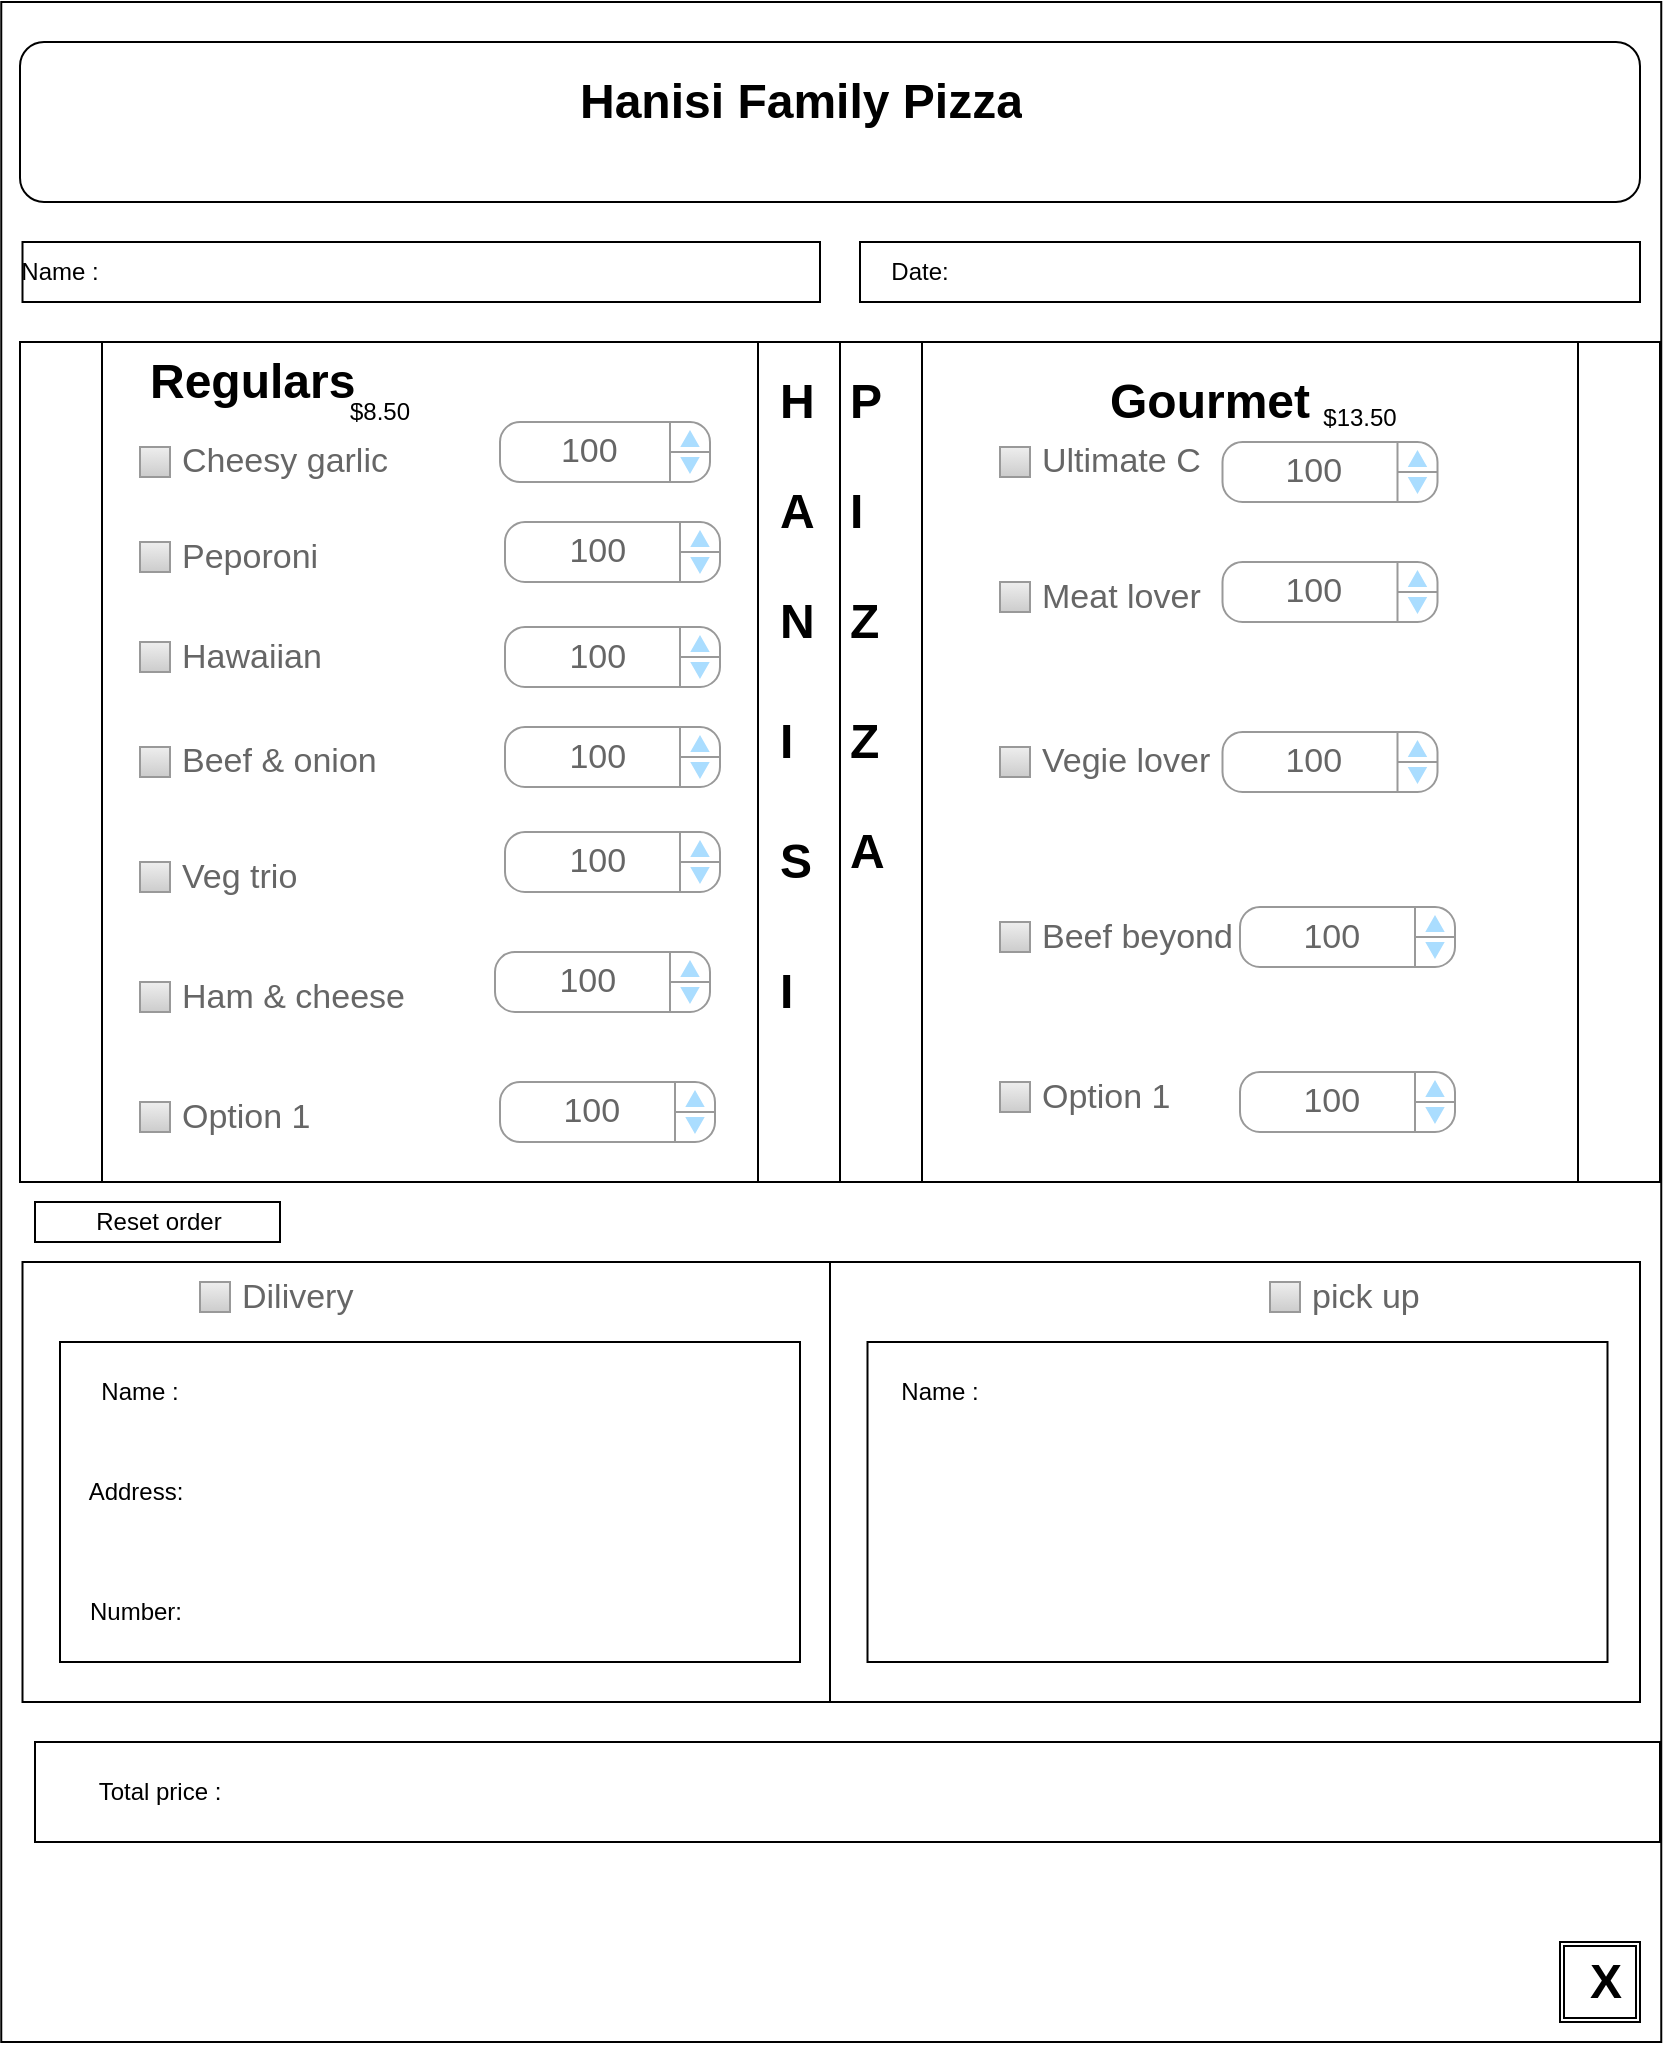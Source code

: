 <mxfile>
    <diagram id="XfKvXSrGuPbsZSvMk08T" name="Page-1">
        <mxGraphModel dx="1029" dy="790" grid="1" gridSize="10" guides="1" tooltips="1" connect="1" arrows="1" fold="1" page="1" pageScale="1" pageWidth="850" pageHeight="1100" math="0" shadow="0">
            <root>
                <mxCell id="0"/>
                <mxCell id="1" parent="0"/>
                <mxCell id="WpGIlW7YworDzZ3B_tJo-1" value="" style="rounded=0;whiteSpace=wrap;html=1;" parent="1" vertex="1">
                    <mxGeometry x="10.63" y="40" width="830" height="1020" as="geometry"/>
                </mxCell>
                <mxCell id="WpGIlW7YworDzZ3B_tJo-2" value="Text" style="text;html=1;strokeColor=none;fillColor=none;align=center;verticalAlign=middle;whiteSpace=wrap;rounded=0;" parent="1" vertex="1">
                    <mxGeometry x="425" y="90" width="60" height="30" as="geometry"/>
                </mxCell>
                <mxCell id="WpGIlW7YworDzZ3B_tJo-3" value="" style="rounded=1;whiteSpace=wrap;html=1;" parent="1" vertex="1">
                    <mxGeometry x="20" y="60" width="810" height="80" as="geometry"/>
                </mxCell>
                <mxCell id="WpGIlW7YworDzZ3B_tJo-6" value="" style="shape=process;whiteSpace=wrap;html=1;backgroundOutline=1;fillColor=none;" parent="1" vertex="1">
                    <mxGeometry x="20" y="210" width="410" height="420" as="geometry"/>
                </mxCell>
                <mxCell id="WpGIlW7YworDzZ3B_tJo-8" value="" style="shape=process;whiteSpace=wrap;html=1;backgroundOutline=1;fillColor=none;" parent="1" vertex="1">
                    <mxGeometry x="430" y="210" width="410" height="420" as="geometry"/>
                </mxCell>
                <mxCell id="WpGIlW7YworDzZ3B_tJo-9" value="&lt;h1&gt;Regulars&lt;/h1&gt;" style="text;html=1;strokeColor=none;fillColor=none;spacing=5;spacingTop=-20;whiteSpace=wrap;overflow=hidden;rounded=0;" parent="1" vertex="1">
                    <mxGeometry x="80" y="210" width="190" height="120" as="geometry"/>
                </mxCell>
                <mxCell id="WpGIlW7YworDzZ3B_tJo-10" value="&lt;h1&gt;Gourmet&lt;/h1&gt;" style="text;html=1;strokeColor=none;fillColor=none;spacing=5;spacingTop=-20;whiteSpace=wrap;overflow=hidden;rounded=0;" parent="1" vertex="1">
                    <mxGeometry x="560" y="220" width="190" height="120" as="geometry"/>
                </mxCell>
                <mxCell id="7dJD7rlDST1a0QAOqSrc-9" value="Cheesy garlic" style="strokeWidth=1;shadow=0;dashed=0;align=center;html=1;shape=mxgraph.mockup.forms.rrect;rSize=0;fillColor=#eeeeee;strokeColor=#999999;gradientColor=#cccccc;align=left;spacingLeft=4;fontSize=17;fontColor=#666666;labelPosition=right;" parent="1" vertex="1">
                    <mxGeometry x="80" y="262.5" width="15" height="15" as="geometry"/>
                </mxCell>
                <mxCell id="7dJD7rlDST1a0QAOqSrc-10" value="Peporoni" style="strokeWidth=1;shadow=0;dashed=0;align=center;html=1;shape=mxgraph.mockup.forms.rrect;rSize=0;fillColor=#eeeeee;strokeColor=#999999;gradientColor=#cccccc;align=left;spacingLeft=4;fontSize=17;fontColor=#666666;labelPosition=right;" parent="1" vertex="1">
                    <mxGeometry x="80" y="310" width="15" height="15" as="geometry"/>
                </mxCell>
                <mxCell id="7dJD7rlDST1a0QAOqSrc-11" value="Hawaiian" style="strokeWidth=1;shadow=0;dashed=0;align=center;html=1;shape=mxgraph.mockup.forms.rrect;rSize=0;fillColor=#eeeeee;strokeColor=#999999;gradientColor=#cccccc;align=left;spacingLeft=4;fontSize=17;fontColor=#666666;labelPosition=right;" parent="1" vertex="1">
                    <mxGeometry x="80" y="360" width="15" height="15" as="geometry"/>
                </mxCell>
                <mxCell id="7dJD7rlDST1a0QAOqSrc-13" value="Beef &amp;amp; onion" style="strokeWidth=1;shadow=0;dashed=0;align=center;html=1;shape=mxgraph.mockup.forms.rrect;rSize=0;fillColor=#eeeeee;strokeColor=#999999;gradientColor=#cccccc;align=left;spacingLeft=4;fontSize=17;fontColor=#666666;labelPosition=right;" parent="1" vertex="1">
                    <mxGeometry x="80" y="412.5" width="15" height="15" as="geometry"/>
                </mxCell>
                <mxCell id="7dJD7rlDST1a0QAOqSrc-15" value="Veg trio" style="strokeWidth=1;shadow=0;dashed=0;align=center;html=1;shape=mxgraph.mockup.forms.rrect;rSize=0;fillColor=#eeeeee;strokeColor=#999999;gradientColor=#cccccc;align=left;spacingLeft=4;fontSize=17;fontColor=#666666;labelPosition=right;" parent="1" vertex="1">
                    <mxGeometry x="80" y="470" width="15" height="15" as="geometry"/>
                </mxCell>
                <mxCell id="7dJD7rlDST1a0QAOqSrc-16" value="Ham &amp;amp; cheese" style="strokeWidth=1;shadow=0;dashed=0;align=center;html=1;shape=mxgraph.mockup.forms.rrect;rSize=0;fillColor=#eeeeee;strokeColor=#999999;gradientColor=#cccccc;align=left;spacingLeft=4;fontSize=17;fontColor=#666666;labelPosition=right;" parent="1" vertex="1">
                    <mxGeometry x="80" y="530" width="15" height="15" as="geometry"/>
                </mxCell>
                <mxCell id="7dJD7rlDST1a0QAOqSrc-19" value="Option 1" style="strokeWidth=1;shadow=0;dashed=0;align=center;html=1;shape=mxgraph.mockup.forms.rrect;rSize=0;fillColor=#eeeeee;strokeColor=#999999;gradientColor=#cccccc;align=left;spacingLeft=4;fontSize=17;fontColor=#666666;labelPosition=right;" parent="1" vertex="1">
                    <mxGeometry x="80" y="590" width="15" height="15" as="geometry"/>
                </mxCell>
                <mxCell id="7dJD7rlDST1a0QAOqSrc-23" value="Ultimate C" style="strokeWidth=1;shadow=0;dashed=0;align=center;html=1;shape=mxgraph.mockup.forms.rrect;rSize=0;fillColor=#eeeeee;strokeColor=#999999;gradientColor=#cccccc;align=left;spacingLeft=4;fontSize=17;fontColor=#666666;labelPosition=right;" parent="1" vertex="1">
                    <mxGeometry x="510" y="262.5" width="15" height="15" as="geometry"/>
                </mxCell>
                <mxCell id="7dJD7rlDST1a0QAOqSrc-24" value="Meat lover" style="strokeWidth=1;shadow=0;dashed=0;align=center;html=1;shape=mxgraph.mockup.forms.rrect;rSize=0;fillColor=#eeeeee;strokeColor=#999999;gradientColor=#cccccc;align=left;spacingLeft=4;fontSize=17;fontColor=#666666;labelPosition=right;" parent="1" vertex="1">
                    <mxGeometry x="510" y="330" width="15" height="15" as="geometry"/>
                </mxCell>
                <mxCell id="7dJD7rlDST1a0QAOqSrc-25" value="Vegie lover" style="strokeWidth=1;shadow=0;dashed=0;align=center;html=1;shape=mxgraph.mockup.forms.rrect;rSize=0;fillColor=#eeeeee;strokeColor=#999999;gradientColor=#cccccc;align=left;spacingLeft=4;fontSize=17;fontColor=#666666;labelPosition=right;" parent="1" vertex="1">
                    <mxGeometry x="510" y="412.5" width="15" height="15" as="geometry"/>
                </mxCell>
                <mxCell id="7dJD7rlDST1a0QAOqSrc-27" value="Beef beyond" style="strokeWidth=1;shadow=0;dashed=0;align=center;html=1;shape=mxgraph.mockup.forms.rrect;rSize=0;fillColor=#eeeeee;strokeColor=#999999;gradientColor=#cccccc;align=left;spacingLeft=4;fontSize=17;fontColor=#666666;labelPosition=right;" parent="1" vertex="1">
                    <mxGeometry x="510" y="500" width="15" height="15" as="geometry"/>
                </mxCell>
                <mxCell id="7dJD7rlDST1a0QAOqSrc-28" value="Option 1" style="strokeWidth=1;shadow=0;dashed=0;align=center;html=1;shape=mxgraph.mockup.forms.rrect;rSize=0;fillColor=#eeeeee;strokeColor=#999999;gradientColor=#cccccc;align=left;spacingLeft=4;fontSize=17;fontColor=#666666;labelPosition=right;" parent="1" vertex="1">
                    <mxGeometry x="510" y="580" width="15" height="15" as="geometry"/>
                </mxCell>
                <mxCell id="7dJD7rlDST1a0QAOqSrc-29" value="" style="rounded=0;whiteSpace=wrap;html=1;" parent="1" vertex="1">
                    <mxGeometry x="21.25" y="160" width="398.75" height="30" as="geometry"/>
                </mxCell>
                <mxCell id="7dJD7rlDST1a0QAOqSrc-30" value="" style="rounded=0;whiteSpace=wrap;html=1;" parent="1" vertex="1">
                    <mxGeometry x="440" y="160" width="390" height="30" as="geometry"/>
                </mxCell>
                <mxCell id="7dJD7rlDST1a0QAOqSrc-31" value="Name :" style="text;html=1;strokeColor=none;fillColor=none;align=center;verticalAlign=middle;whiteSpace=wrap;rounded=0;" parent="1" vertex="1">
                    <mxGeometry x="10" y="160" width="60" height="30" as="geometry"/>
                </mxCell>
                <mxCell id="7dJD7rlDST1a0QAOqSrc-32" value="Date:" style="text;html=1;strokeColor=none;fillColor=none;align=center;verticalAlign=middle;whiteSpace=wrap;rounded=0;" parent="1" vertex="1">
                    <mxGeometry x="440" y="160" width="60" height="30" as="geometry"/>
                </mxCell>
                <mxCell id="7dJD7rlDST1a0QAOqSrc-33" value="&lt;h1&gt;Hanisi Family Pizza&lt;/h1&gt;" style="text;html=1;strokeColor=none;fillColor=none;spacing=5;spacingTop=-20;whiteSpace=wrap;overflow=hidden;rounded=0;" parent="1" vertex="1">
                    <mxGeometry x="295" y="70" width="320" height="120" as="geometry"/>
                </mxCell>
                <mxCell id="7dJD7rlDST1a0QAOqSrc-34" value="$8.50" style="text;html=1;strokeColor=none;fillColor=none;align=center;verticalAlign=middle;whiteSpace=wrap;rounded=0;" parent="1" vertex="1">
                    <mxGeometry x="170" y="230" width="60" height="30" as="geometry"/>
                </mxCell>
                <mxCell id="7dJD7rlDST1a0QAOqSrc-35" value="$13.50" style="text;html=1;strokeColor=none;fillColor=none;align=center;verticalAlign=middle;whiteSpace=wrap;rounded=0;" parent="1" vertex="1">
                    <mxGeometry x="660" y="232.5" width="60" height="30" as="geometry"/>
                </mxCell>
                <mxCell id="uv-yLWHNGkhDoDJ-95jm-3" value="&lt;h1&gt;H&lt;/h1&gt;" style="text;html=1;strokeColor=none;fillColor=none;spacing=5;spacingTop=-20;whiteSpace=wrap;overflow=hidden;rounded=0;" parent="1" vertex="1">
                    <mxGeometry x="395" y="220" width="30" height="120" as="geometry"/>
                </mxCell>
                <mxCell id="uv-yLWHNGkhDoDJ-95jm-4" value="&lt;h1&gt;A&lt;/h1&gt;" style="text;html=1;strokeColor=none;fillColor=none;spacing=5;spacingTop=-20;whiteSpace=wrap;overflow=hidden;rounded=0;" parent="1" vertex="1">
                    <mxGeometry x="395" y="275" width="30" height="120" as="geometry"/>
                </mxCell>
                <mxCell id="uv-yLWHNGkhDoDJ-95jm-5" value="&lt;h1&gt;N&lt;/h1&gt;" style="text;html=1;strokeColor=none;fillColor=none;spacing=5;spacingTop=-20;whiteSpace=wrap;overflow=hidden;rounded=0;" parent="1" vertex="1">
                    <mxGeometry x="395" y="330" width="30" height="120" as="geometry"/>
                </mxCell>
                <mxCell id="uv-yLWHNGkhDoDJ-95jm-6" value="&lt;h1&gt;I&lt;/h1&gt;" style="text;html=1;strokeColor=none;fillColor=none;spacing=5;spacingTop=-20;whiteSpace=wrap;overflow=hidden;rounded=0;" parent="1" vertex="1">
                    <mxGeometry x="395" y="390" width="30" height="120" as="geometry"/>
                </mxCell>
                <mxCell id="uv-yLWHNGkhDoDJ-95jm-7" value="&lt;h1&gt;S&lt;/h1&gt;" style="text;html=1;strokeColor=none;fillColor=none;spacing=5;spacingTop=-20;whiteSpace=wrap;overflow=hidden;rounded=0;" parent="1" vertex="1">
                    <mxGeometry x="395" y="450" width="30" height="120" as="geometry"/>
                </mxCell>
                <mxCell id="uv-yLWHNGkhDoDJ-95jm-8" value="&lt;h1&gt;I&lt;/h1&gt;" style="text;html=1;strokeColor=none;fillColor=none;spacing=5;spacingTop=-20;whiteSpace=wrap;overflow=hidden;rounded=0;" parent="1" vertex="1">
                    <mxGeometry x="395" y="515" width="30" height="120" as="geometry"/>
                </mxCell>
                <mxCell id="uv-yLWHNGkhDoDJ-95jm-9" value="&lt;h1&gt;P&lt;/h1&gt;" style="text;html=1;strokeColor=none;fillColor=none;spacing=5;spacingTop=-20;whiteSpace=wrap;overflow=hidden;rounded=0;" parent="1" vertex="1">
                    <mxGeometry x="430" y="220" width="30" height="120" as="geometry"/>
                </mxCell>
                <mxCell id="uv-yLWHNGkhDoDJ-95jm-10" value="&lt;h1&gt;I&lt;/h1&gt;" style="text;html=1;strokeColor=none;fillColor=none;spacing=5;spacingTop=-20;whiteSpace=wrap;overflow=hidden;rounded=0;" parent="1" vertex="1">
                    <mxGeometry x="430" y="275" width="30" height="120" as="geometry"/>
                </mxCell>
                <mxCell id="uv-yLWHNGkhDoDJ-95jm-11" value="&lt;h1&gt;Z&lt;/h1&gt;" style="text;html=1;strokeColor=none;fillColor=none;spacing=5;spacingTop=-20;whiteSpace=wrap;overflow=hidden;rounded=0;" parent="1" vertex="1">
                    <mxGeometry x="430" y="330" width="30" height="120" as="geometry"/>
                </mxCell>
                <mxCell id="uv-yLWHNGkhDoDJ-95jm-12" value="&lt;h1&gt;Z&lt;/h1&gt;" style="text;html=1;strokeColor=none;fillColor=none;spacing=5;spacingTop=-20;whiteSpace=wrap;overflow=hidden;rounded=0;" parent="1" vertex="1">
                    <mxGeometry x="430" y="390" width="30" height="120" as="geometry"/>
                </mxCell>
                <mxCell id="uv-yLWHNGkhDoDJ-95jm-13" value="&lt;h1&gt;A&lt;/h1&gt;" style="text;html=1;strokeColor=none;fillColor=none;spacing=5;spacingTop=-20;whiteSpace=wrap;overflow=hidden;rounded=0;" parent="1" vertex="1">
                    <mxGeometry x="430" y="445" width="30" height="120" as="geometry"/>
                </mxCell>
                <mxCell id="4" value="&lt;table cellpadding=&quot;0&quot; cellspacing=&quot;0&quot; style=&quot;width:100%;height:100%;&quot;&gt;&lt;tr&gt;&lt;td style=&quot;width:85%&quot;&gt;100&lt;/td&gt;&lt;td style=&quot;width:15%&quot;&gt;&lt;/td&gt;&lt;/tr&gt;&lt;/table&gt;" style="strokeWidth=1;shadow=0;dashed=0;align=center;html=1;shape=mxgraph.mockup.forms.spinner;strokeColor=#999999;spinLayout=right;spinStyle=normal;adjStyle=triangle;fillColor=#aaddff;fontSize=17;fontColor=#666666;mainText=;html=1;overflow=fill;" vertex="1" parent="1">
                    <mxGeometry x="260" y="250" width="105" height="30" as="geometry"/>
                </mxCell>
                <mxCell id="5" value="&lt;table cellpadding=&quot;0&quot; cellspacing=&quot;0&quot; style=&quot;width:100%;height:100%;&quot;&gt;&lt;tr&gt;&lt;td style=&quot;width:85%&quot;&gt;100&lt;/td&gt;&lt;td style=&quot;width:15%&quot;&gt;&lt;/td&gt;&lt;/tr&gt;&lt;/table&gt;" style="strokeWidth=1;shadow=0;dashed=0;align=center;html=1;shape=mxgraph.mockup.forms.spinner;strokeColor=#999999;spinLayout=right;spinStyle=normal;adjStyle=triangle;fillColor=#aaddff;fontSize=17;fontColor=#666666;mainText=;html=1;overflow=fill;" vertex="1" parent="1">
                    <mxGeometry x="262.5" y="300" width="107.5" height="30" as="geometry"/>
                </mxCell>
                <mxCell id="6" value="&lt;table cellpadding=&quot;0&quot; cellspacing=&quot;0&quot; style=&quot;width:100%;height:100%;&quot;&gt;&lt;tr&gt;&lt;td style=&quot;width:85%&quot;&gt;100&lt;/td&gt;&lt;td style=&quot;width:15%&quot;&gt;&lt;/td&gt;&lt;/tr&gt;&lt;/table&gt;" style="strokeWidth=1;shadow=0;dashed=0;align=center;html=1;shape=mxgraph.mockup.forms.spinner;strokeColor=#999999;spinLayout=right;spinStyle=normal;adjStyle=triangle;fillColor=#aaddff;fontSize=17;fontColor=#666666;mainText=;html=1;overflow=fill;" vertex="1" parent="1">
                    <mxGeometry x="262.5" y="352.5" width="107.5" height="30" as="geometry"/>
                </mxCell>
                <mxCell id="7" value="&lt;table cellpadding=&quot;0&quot; cellspacing=&quot;0&quot; style=&quot;width:100%;height:100%;&quot;&gt;&lt;tr&gt;&lt;td style=&quot;width:85%&quot;&gt;100&lt;/td&gt;&lt;td style=&quot;width:15%&quot;&gt;&lt;/td&gt;&lt;/tr&gt;&lt;/table&gt;" style="strokeWidth=1;shadow=0;dashed=0;align=center;html=1;shape=mxgraph.mockup.forms.spinner;strokeColor=#999999;spinLayout=right;spinStyle=normal;adjStyle=triangle;fillColor=#aaddff;fontSize=17;fontColor=#666666;mainText=;html=1;overflow=fill;" vertex="1" parent="1">
                    <mxGeometry x="262.5" y="402.5" width="107.5" height="30" as="geometry"/>
                </mxCell>
                <mxCell id="8" value="&lt;table cellpadding=&quot;0&quot; cellspacing=&quot;0&quot; style=&quot;width:100%;height:100%;&quot;&gt;&lt;tr&gt;&lt;td style=&quot;width:85%&quot;&gt;100&lt;/td&gt;&lt;td style=&quot;width:15%&quot;&gt;&lt;/td&gt;&lt;/tr&gt;&lt;/table&gt;" style="strokeWidth=1;shadow=0;dashed=0;align=center;html=1;shape=mxgraph.mockup.forms.spinner;strokeColor=#999999;spinLayout=right;spinStyle=normal;adjStyle=triangle;fillColor=#aaddff;fontSize=17;fontColor=#666666;mainText=;html=1;overflow=fill;" vertex="1" parent="1">
                    <mxGeometry x="262.5" y="455" width="107.5" height="30" as="geometry"/>
                </mxCell>
                <mxCell id="9" value="&lt;table cellpadding=&quot;0&quot; cellspacing=&quot;0&quot; style=&quot;width:100%;height:100%;&quot;&gt;&lt;tr&gt;&lt;td style=&quot;width:85%&quot;&gt;100&lt;/td&gt;&lt;td style=&quot;width:15%&quot;&gt;&lt;/td&gt;&lt;/tr&gt;&lt;/table&gt;" style="strokeWidth=1;shadow=0;dashed=0;align=center;html=1;shape=mxgraph.mockup.forms.spinner;strokeColor=#999999;spinLayout=right;spinStyle=normal;adjStyle=triangle;fillColor=#aaddff;fontSize=17;fontColor=#666666;mainText=;html=1;overflow=fill;" vertex="1" parent="1">
                    <mxGeometry x="257.5" y="515" width="107.5" height="30" as="geometry"/>
                </mxCell>
                <mxCell id="10" value="&lt;table cellpadding=&quot;0&quot; cellspacing=&quot;0&quot; style=&quot;width:100%;height:100%;&quot;&gt;&lt;tr&gt;&lt;td style=&quot;width:85%&quot;&gt;100&lt;/td&gt;&lt;td style=&quot;width:15%&quot;&gt;&lt;/td&gt;&lt;/tr&gt;&lt;/table&gt;" style="strokeWidth=1;shadow=0;dashed=0;align=center;html=1;shape=mxgraph.mockup.forms.spinner;strokeColor=#999999;spinLayout=right;spinStyle=normal;adjStyle=triangle;fillColor=#aaddff;fontSize=17;fontColor=#666666;mainText=;html=1;overflow=fill;" vertex="1" parent="1">
                    <mxGeometry x="260" y="580" width="107.5" height="30" as="geometry"/>
                </mxCell>
                <mxCell id="11" value="&lt;table cellpadding=&quot;0&quot; cellspacing=&quot;0&quot; style=&quot;width:100%;height:100%;&quot;&gt;&lt;tr&gt;&lt;td style=&quot;width:85%&quot;&gt;100&lt;/td&gt;&lt;td style=&quot;width:15%&quot;&gt;&lt;/td&gt;&lt;/tr&gt;&lt;/table&gt;" style="strokeWidth=1;shadow=0;dashed=0;align=center;html=1;shape=mxgraph.mockup.forms.spinner;strokeColor=#999999;spinLayout=right;spinStyle=normal;adjStyle=triangle;fillColor=#aaddff;fontSize=17;fontColor=#666666;mainText=;html=1;overflow=fill;" vertex="1" parent="1">
                    <mxGeometry x="621.25" y="260" width="107.5" height="30" as="geometry"/>
                </mxCell>
                <mxCell id="12" value="&lt;table cellpadding=&quot;0&quot; cellspacing=&quot;0&quot; style=&quot;width:100%;height:100%;&quot;&gt;&lt;tr&gt;&lt;td style=&quot;width:85%&quot;&gt;100&lt;/td&gt;&lt;td style=&quot;width:15%&quot;&gt;&lt;/td&gt;&lt;/tr&gt;&lt;/table&gt;" style="strokeWidth=1;shadow=0;dashed=0;align=center;html=1;shape=mxgraph.mockup.forms.spinner;strokeColor=#999999;spinLayout=right;spinStyle=normal;adjStyle=triangle;fillColor=#aaddff;fontSize=17;fontColor=#666666;mainText=;html=1;overflow=fill;" vertex="1" parent="1">
                    <mxGeometry x="621.25" y="320" width="107.5" height="30" as="geometry"/>
                </mxCell>
                <mxCell id="13" value="&lt;table cellpadding=&quot;0&quot; cellspacing=&quot;0&quot; style=&quot;width:100%;height:100%;&quot;&gt;&lt;tr&gt;&lt;td style=&quot;width:85%&quot;&gt;100&lt;/td&gt;&lt;td style=&quot;width:15%&quot;&gt;&lt;/td&gt;&lt;/tr&gt;&lt;/table&gt;" style="strokeWidth=1;shadow=0;dashed=0;align=center;html=1;shape=mxgraph.mockup.forms.spinner;strokeColor=#999999;spinLayout=right;spinStyle=normal;adjStyle=triangle;fillColor=#aaddff;fontSize=17;fontColor=#666666;mainText=;html=1;overflow=fill;" vertex="1" parent="1">
                    <mxGeometry x="621.25" y="405" width="107.5" height="30" as="geometry"/>
                </mxCell>
                <mxCell id="14" value="&lt;table cellpadding=&quot;0&quot; cellspacing=&quot;0&quot; style=&quot;width:100%;height:100%;&quot;&gt;&lt;tr&gt;&lt;td style=&quot;width:85%&quot;&gt;100&lt;/td&gt;&lt;td style=&quot;width:15%&quot;&gt;&lt;/td&gt;&lt;/tr&gt;&lt;/table&gt;" style="strokeWidth=1;shadow=0;dashed=0;align=center;html=1;shape=mxgraph.mockup.forms.spinner;strokeColor=#999999;spinLayout=right;spinStyle=normal;adjStyle=triangle;fillColor=#aaddff;fontSize=17;fontColor=#666666;mainText=;html=1;overflow=fill;" vertex="1" parent="1">
                    <mxGeometry x="630" y="492.5" width="107.5" height="30" as="geometry"/>
                </mxCell>
                <mxCell id="15" value="&lt;table cellpadding=&quot;0&quot; cellspacing=&quot;0&quot; style=&quot;width:100%;height:100%;&quot;&gt;&lt;tr&gt;&lt;td style=&quot;width:85%&quot;&gt;100&lt;/td&gt;&lt;td style=&quot;width:15%&quot;&gt;&lt;/td&gt;&lt;/tr&gt;&lt;/table&gt;" style="strokeWidth=1;shadow=0;dashed=0;align=center;html=1;shape=mxgraph.mockup.forms.spinner;strokeColor=#999999;spinLayout=right;spinStyle=normal;adjStyle=triangle;fillColor=#aaddff;fontSize=17;fontColor=#666666;mainText=;html=1;overflow=fill;" vertex="1" parent="1">
                    <mxGeometry x="630" y="575" width="107.5" height="30" as="geometry"/>
                </mxCell>
                <mxCell id="16" value="Dilivery" style="strokeWidth=1;shadow=0;dashed=0;align=center;html=1;shape=mxgraph.mockup.forms.rrect;rSize=0;fillColor=#eeeeee;strokeColor=#999999;gradientColor=#cccccc;align=left;spacingLeft=4;fontSize=17;fontColor=#666666;labelPosition=right;" vertex="1" parent="1">
                    <mxGeometry x="70" y="685" width="15" height="15" as="geometry"/>
                </mxCell>
                <mxCell id="17" value="pick up" style="strokeWidth=1;shadow=0;dashed=0;align=center;html=1;shape=mxgraph.mockup.forms.rrect;rSize=0;fillColor=#eeeeee;strokeColor=#999999;gradientColor=#cccccc;align=left;spacingLeft=4;fontSize=17;fontColor=#666666;labelPosition=right;" vertex="1" parent="1">
                    <mxGeometry x="621.25" y="670" width="15" height="15" as="geometry"/>
                </mxCell>
                <mxCell id="19" value="" style="rounded=0;whiteSpace=wrap;html=1;" vertex="1" parent="1">
                    <mxGeometry x="21.25" y="670" width="808.75" height="220" as="geometry"/>
                </mxCell>
                <mxCell id="20" value="Dilivery" style="strokeWidth=1;shadow=0;dashed=0;align=center;html=1;shape=mxgraph.mockup.forms.rrect;rSize=0;fillColor=#eeeeee;strokeColor=#999999;gradientColor=#cccccc;align=left;spacingLeft=4;fontSize=17;fontColor=#666666;labelPosition=right;" vertex="1" parent="1">
                    <mxGeometry x="110" y="680" width="15" height="15" as="geometry"/>
                </mxCell>
                <mxCell id="21" value="pick up" style="strokeWidth=1;shadow=0;dashed=0;align=center;html=1;shape=mxgraph.mockup.forms.rrect;rSize=0;fillColor=#eeeeee;strokeColor=#999999;gradientColor=#cccccc;align=left;spacingLeft=4;fontSize=17;fontColor=#666666;labelPosition=right;" vertex="1" parent="1">
                    <mxGeometry x="645" y="680" width="15" height="15" as="geometry"/>
                </mxCell>
                <mxCell id="24" style="edgeStyle=none;html=1;exitX=0;exitY=0.5;exitDx=0;exitDy=0;exitPerimeter=0;" edge="1" parent="1" source="22" target="19">
                    <mxGeometry relative="1" as="geometry"/>
                </mxCell>
                <mxCell id="22" value="" style="shape=crossbar;whiteSpace=wrap;html=1;rounded=1;direction=south;" vertex="1" parent="1">
                    <mxGeometry x="415" y="670" width="20" height="220" as="geometry"/>
                </mxCell>
                <mxCell id="25" value="" style="rounded=0;whiteSpace=wrap;html=1;" vertex="1" parent="1">
                    <mxGeometry x="40" y="710" width="370" height="160" as="geometry"/>
                </mxCell>
                <mxCell id="26" value="Name :" style="text;html=1;strokeColor=none;fillColor=none;align=center;verticalAlign=middle;whiteSpace=wrap;rounded=0;" vertex="1" parent="1">
                    <mxGeometry x="50" y="720" width="60" height="30" as="geometry"/>
                </mxCell>
                <mxCell id="27" value="Address:" style="text;html=1;strokeColor=none;fillColor=none;align=center;verticalAlign=middle;whiteSpace=wrap;rounded=0;" vertex="1" parent="1">
                    <mxGeometry x="47.5" y="770" width="60" height="30" as="geometry"/>
                </mxCell>
                <mxCell id="28" value="Number:" style="text;html=1;strokeColor=none;fillColor=none;align=center;verticalAlign=middle;whiteSpace=wrap;rounded=0;" vertex="1" parent="1">
                    <mxGeometry x="47.5" y="830" width="60" height="30" as="geometry"/>
                </mxCell>
                <mxCell id="29" value="" style="rounded=0;whiteSpace=wrap;html=1;" vertex="1" parent="1">
                    <mxGeometry x="443.75" y="710" width="370" height="160" as="geometry"/>
                </mxCell>
                <mxCell id="30" value="Name :" style="text;html=1;strokeColor=none;fillColor=none;align=center;verticalAlign=middle;whiteSpace=wrap;rounded=0;" vertex="1" parent="1">
                    <mxGeometry x="450" y="720" width="60" height="30" as="geometry"/>
                </mxCell>
                <mxCell id="31" value="" style="rounded=0;whiteSpace=wrap;html=1;" vertex="1" parent="1">
                    <mxGeometry x="27.5" y="910" width="812.5" height="50" as="geometry"/>
                </mxCell>
                <mxCell id="32" value="Total price :" style="text;html=1;strokeColor=none;fillColor=none;align=center;verticalAlign=middle;whiteSpace=wrap;rounded=0;" vertex="1" parent="1">
                    <mxGeometry x="50" y="920" width="80" height="30" as="geometry"/>
                </mxCell>
                <mxCell id="33" value="" style="rounded=0;whiteSpace=wrap;html=1;" vertex="1" parent="1">
                    <mxGeometry x="27.5" y="640" width="122.5" height="20" as="geometry"/>
                </mxCell>
                <mxCell id="34" value="Reset order" style="text;html=1;strokeColor=none;fillColor=none;align=center;verticalAlign=middle;whiteSpace=wrap;rounded=0;" vertex="1" parent="1">
                    <mxGeometry x="47.5" y="635" width="82.5" height="30" as="geometry"/>
                </mxCell>
                <mxCell id="37" value="" style="shape=ext;double=1;whiteSpace=wrap;html=1;aspect=fixed;" vertex="1" parent="1">
                    <mxGeometry x="790" y="1010" width="40" height="40" as="geometry"/>
                </mxCell>
                <mxCell id="38" value="&lt;h1&gt;X&lt;/h1&gt;" style="text;html=1;strokeColor=none;fillColor=none;spacing=5;spacingTop=-20;whiteSpace=wrap;overflow=hidden;rounded=0;" vertex="1" parent="1">
                    <mxGeometry x="800" y="1010" width="30" height="40" as="geometry"/>
                </mxCell>
            </root>
        </mxGraphModel>
    </diagram>
</mxfile>